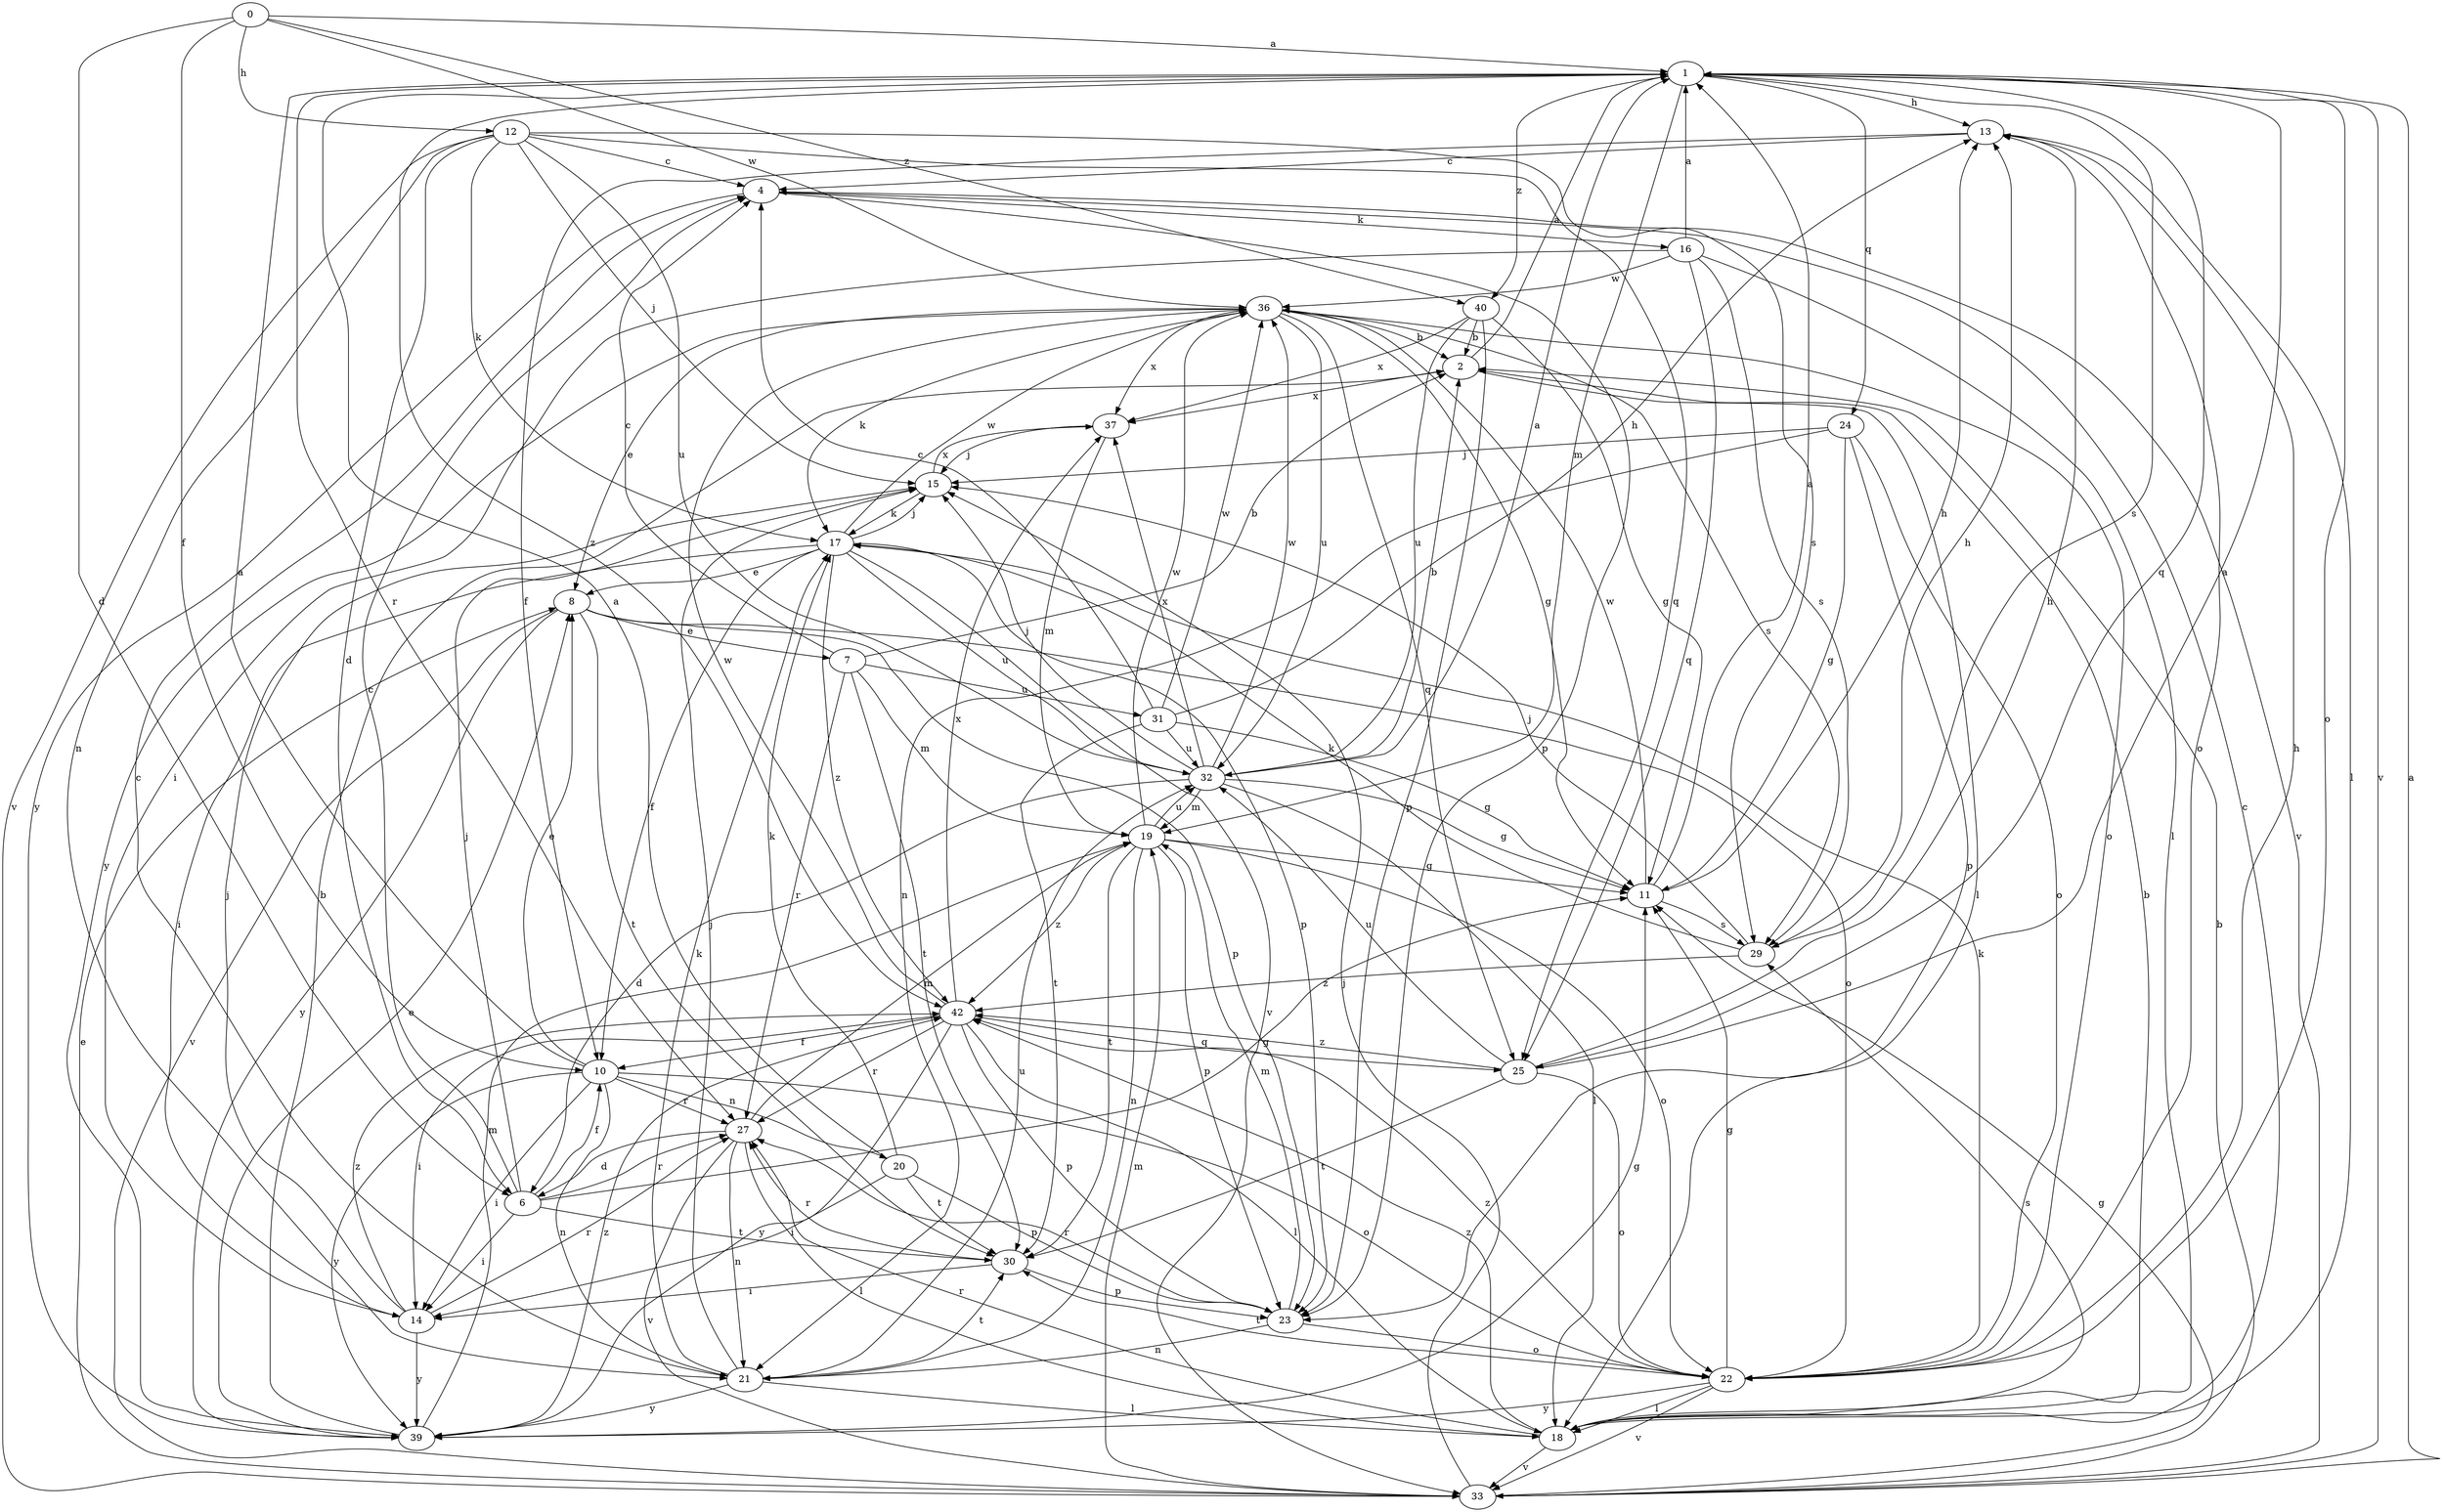 strict digraph  {
0;
1;
2;
4;
6;
7;
8;
10;
11;
12;
13;
14;
15;
16;
17;
18;
19;
20;
21;
22;
23;
24;
25;
27;
29;
30;
31;
32;
33;
36;
37;
39;
40;
42;
0 -> 1  [label=a];
0 -> 6  [label=d];
0 -> 10  [label=f];
0 -> 12  [label=h];
0 -> 36  [label=w];
0 -> 40  [label=z];
1 -> 13  [label=h];
1 -> 19  [label=m];
1 -> 22  [label=o];
1 -> 24  [label=q];
1 -> 25  [label=q];
1 -> 27  [label=r];
1 -> 29  [label=s];
1 -> 33  [label=v];
1 -> 40  [label=z];
1 -> 42  [label=z];
2 -> 1  [label=a];
2 -> 18  [label=l];
2 -> 37  [label=x];
4 -> 16  [label=k];
4 -> 23  [label=p];
4 -> 33  [label=v];
4 -> 39  [label=y];
6 -> 4  [label=c];
6 -> 10  [label=f];
6 -> 11  [label=g];
6 -> 14  [label=i];
6 -> 15  [label=j];
6 -> 27  [label=r];
6 -> 30  [label=t];
7 -> 2  [label=b];
7 -> 4  [label=c];
7 -> 19  [label=m];
7 -> 27  [label=r];
7 -> 30  [label=t];
7 -> 31  [label=u];
8 -> 7  [label=e];
8 -> 22  [label=o];
8 -> 23  [label=p];
8 -> 30  [label=t];
8 -> 33  [label=v];
8 -> 39  [label=y];
10 -> 1  [label=a];
10 -> 8  [label=e];
10 -> 14  [label=i];
10 -> 20  [label=n];
10 -> 21  [label=n];
10 -> 22  [label=o];
10 -> 27  [label=r];
10 -> 39  [label=y];
11 -> 1  [label=a];
11 -> 13  [label=h];
11 -> 29  [label=s];
11 -> 36  [label=w];
12 -> 4  [label=c];
12 -> 6  [label=d];
12 -> 15  [label=j];
12 -> 17  [label=k];
12 -> 21  [label=n];
12 -> 25  [label=q];
12 -> 29  [label=s];
12 -> 32  [label=u];
12 -> 33  [label=v];
13 -> 4  [label=c];
13 -> 10  [label=f];
13 -> 18  [label=l];
13 -> 22  [label=o];
14 -> 15  [label=j];
14 -> 27  [label=r];
14 -> 39  [label=y];
14 -> 42  [label=z];
15 -> 17  [label=k];
15 -> 37  [label=x];
16 -> 1  [label=a];
16 -> 14  [label=i];
16 -> 18  [label=l];
16 -> 25  [label=q];
16 -> 29  [label=s];
16 -> 36  [label=w];
17 -> 8  [label=e];
17 -> 10  [label=f];
17 -> 14  [label=i];
17 -> 15  [label=j];
17 -> 23  [label=p];
17 -> 32  [label=u];
17 -> 33  [label=v];
17 -> 36  [label=w];
17 -> 42  [label=z];
18 -> 2  [label=b];
18 -> 4  [label=c];
18 -> 27  [label=r];
18 -> 29  [label=s];
18 -> 33  [label=v];
18 -> 42  [label=z];
19 -> 11  [label=g];
19 -> 21  [label=n];
19 -> 22  [label=o];
19 -> 23  [label=p];
19 -> 30  [label=t];
19 -> 32  [label=u];
19 -> 36  [label=w];
19 -> 42  [label=z];
20 -> 1  [label=a];
20 -> 14  [label=i];
20 -> 17  [label=k];
20 -> 23  [label=p];
20 -> 30  [label=t];
21 -> 4  [label=c];
21 -> 15  [label=j];
21 -> 17  [label=k];
21 -> 18  [label=l];
21 -> 30  [label=t];
21 -> 32  [label=u];
21 -> 39  [label=y];
22 -> 11  [label=g];
22 -> 13  [label=h];
22 -> 17  [label=k];
22 -> 18  [label=l];
22 -> 30  [label=t];
22 -> 33  [label=v];
22 -> 39  [label=y];
22 -> 42  [label=z];
23 -> 19  [label=m];
23 -> 21  [label=n];
23 -> 22  [label=o];
23 -> 27  [label=r];
24 -> 11  [label=g];
24 -> 15  [label=j];
24 -> 21  [label=n];
24 -> 22  [label=o];
24 -> 23  [label=p];
25 -> 1  [label=a];
25 -> 13  [label=h];
25 -> 22  [label=o];
25 -> 30  [label=t];
25 -> 32  [label=u];
25 -> 42  [label=z];
27 -> 6  [label=d];
27 -> 18  [label=l];
27 -> 19  [label=m];
27 -> 21  [label=n];
27 -> 33  [label=v];
29 -> 13  [label=h];
29 -> 15  [label=j];
29 -> 17  [label=k];
29 -> 42  [label=z];
30 -> 14  [label=i];
30 -> 23  [label=p];
30 -> 27  [label=r];
31 -> 4  [label=c];
31 -> 11  [label=g];
31 -> 13  [label=h];
31 -> 30  [label=t];
31 -> 32  [label=u];
31 -> 36  [label=w];
32 -> 1  [label=a];
32 -> 2  [label=b];
32 -> 6  [label=d];
32 -> 11  [label=g];
32 -> 15  [label=j];
32 -> 18  [label=l];
32 -> 19  [label=m];
32 -> 36  [label=w];
32 -> 37  [label=x];
33 -> 1  [label=a];
33 -> 2  [label=b];
33 -> 8  [label=e];
33 -> 11  [label=g];
33 -> 15  [label=j];
33 -> 19  [label=m];
36 -> 2  [label=b];
36 -> 8  [label=e];
36 -> 11  [label=g];
36 -> 17  [label=k];
36 -> 22  [label=o];
36 -> 25  [label=q];
36 -> 29  [label=s];
36 -> 32  [label=u];
36 -> 37  [label=x];
36 -> 39  [label=y];
37 -> 15  [label=j];
37 -> 19  [label=m];
39 -> 2  [label=b];
39 -> 8  [label=e];
39 -> 11  [label=g];
39 -> 19  [label=m];
39 -> 42  [label=z];
40 -> 2  [label=b];
40 -> 11  [label=g];
40 -> 23  [label=p];
40 -> 32  [label=u];
40 -> 37  [label=x];
42 -> 10  [label=f];
42 -> 14  [label=i];
42 -> 18  [label=l];
42 -> 23  [label=p];
42 -> 25  [label=q];
42 -> 27  [label=r];
42 -> 36  [label=w];
42 -> 37  [label=x];
42 -> 39  [label=y];
}
